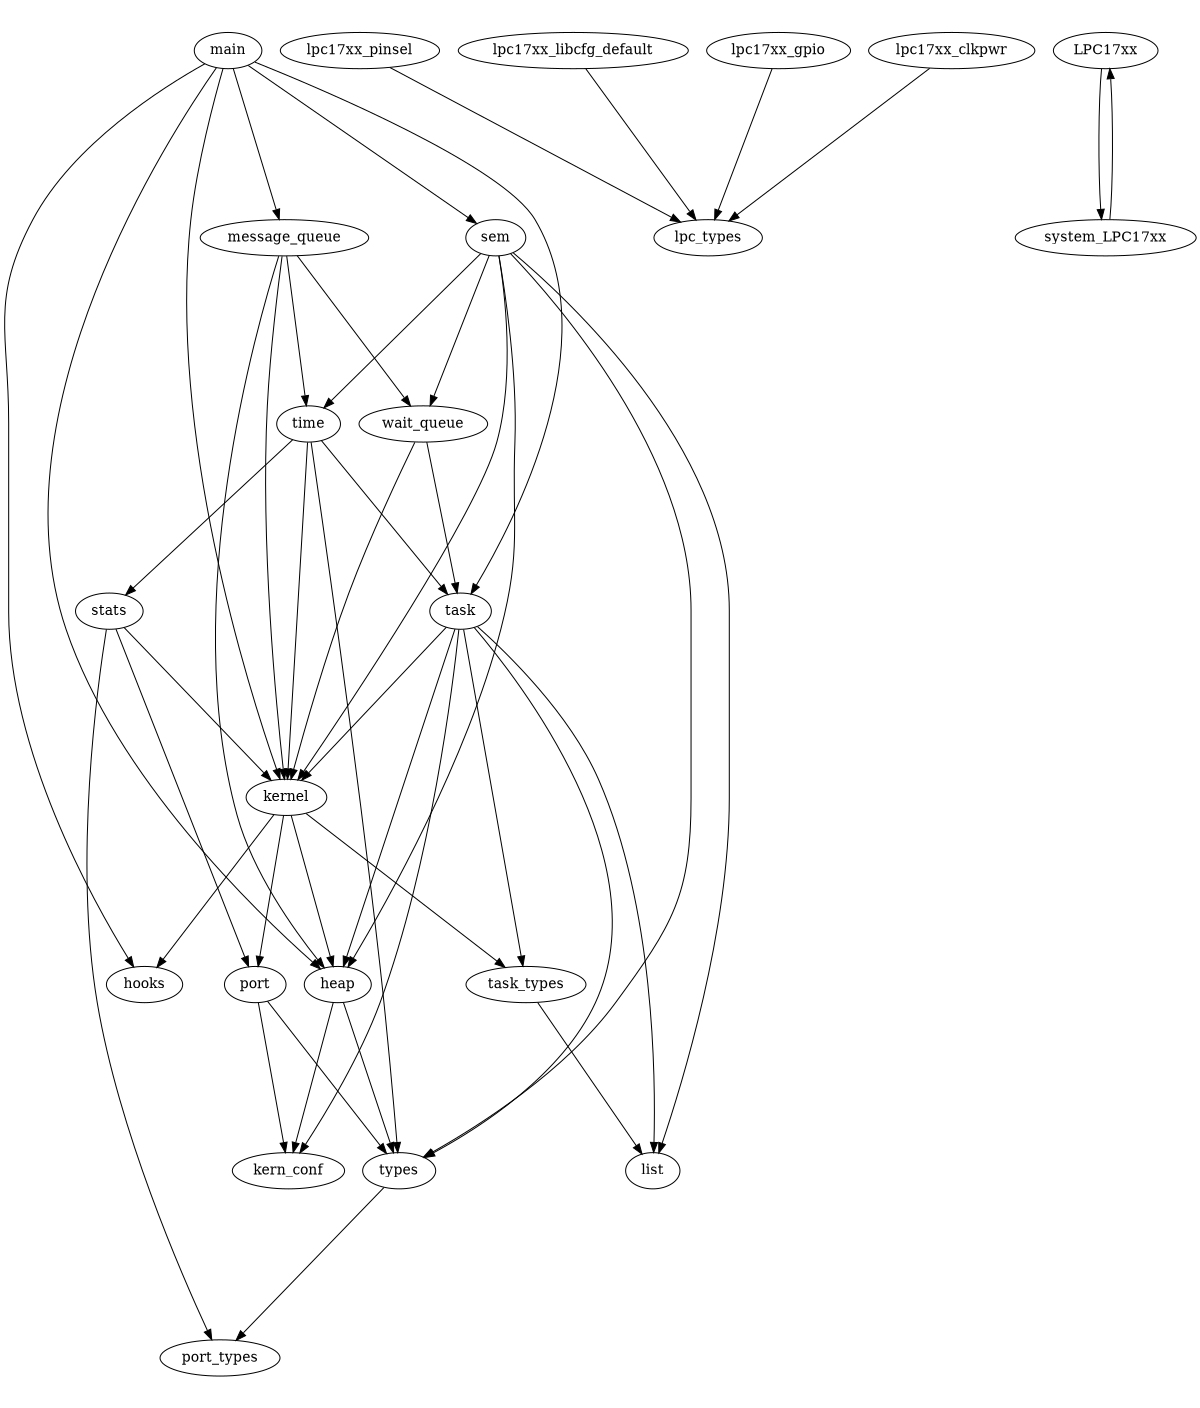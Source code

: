 digraph "source tree" {
    overlap=scale;
    size="8,10";
    ratio="fill";
    fontsize="16";
    fontname="Helvetica";
	clusterrank="local";
	"kernel" -> "hooks"
	"lpc17xx_pinsel" -> "lpc_types"
	"lpc17xx_libcfg_default" -> "lpc_types"
	"stats" -> "port_types"
	"main" -> "kernel"
	"wait_queue" -> "kernel"
	"message_queue" -> "wait_queue"
	"kernel" -> "port"
	"lpc17xx_gpio" -> "lpc_types"
	"lpc17xx_clkpwr" -> "lpc_types"
	"kernel" -> "task_types"
	"sem" -> "list"
	"time" -> "task"
	"LPC17xx" -> "system_LPC17xx"
	"main" -> "task"
	"main" -> "hooks"
	"task_types" -> "list"
	"heap" -> "kern_conf"
	"sem" -> "types"
	"time" -> "types"
	"task" -> "heap"
	"time" -> "kernel"
	"port" -> "types"
	"time" -> "stats"
	"main" -> "message_queue"
	"sem" -> "wait_queue"
	"port" -> "kern_conf"
	"sem" -> "heap"
	"kernel" -> "heap"
	"stats" -> "port"
	"system_LPC17xx" -> "LPC17xx"
	"sem" -> "kernel"
	"task" -> "list"
	"message_queue" -> "kernel"
	"wait_queue" -> "task"
	"stats" -> "kernel"
	"task" -> "kern_conf"
	"sem" -> "time"
	"main" -> "sem"
	"main" -> "heap"
	"task" -> "task_types"
	"message_queue" -> "time"
	"task" -> "kernel"
	"heap" -> "types"
	"task" -> "types"
	"types" -> "port_types"
	"message_queue" -> "heap"
}
